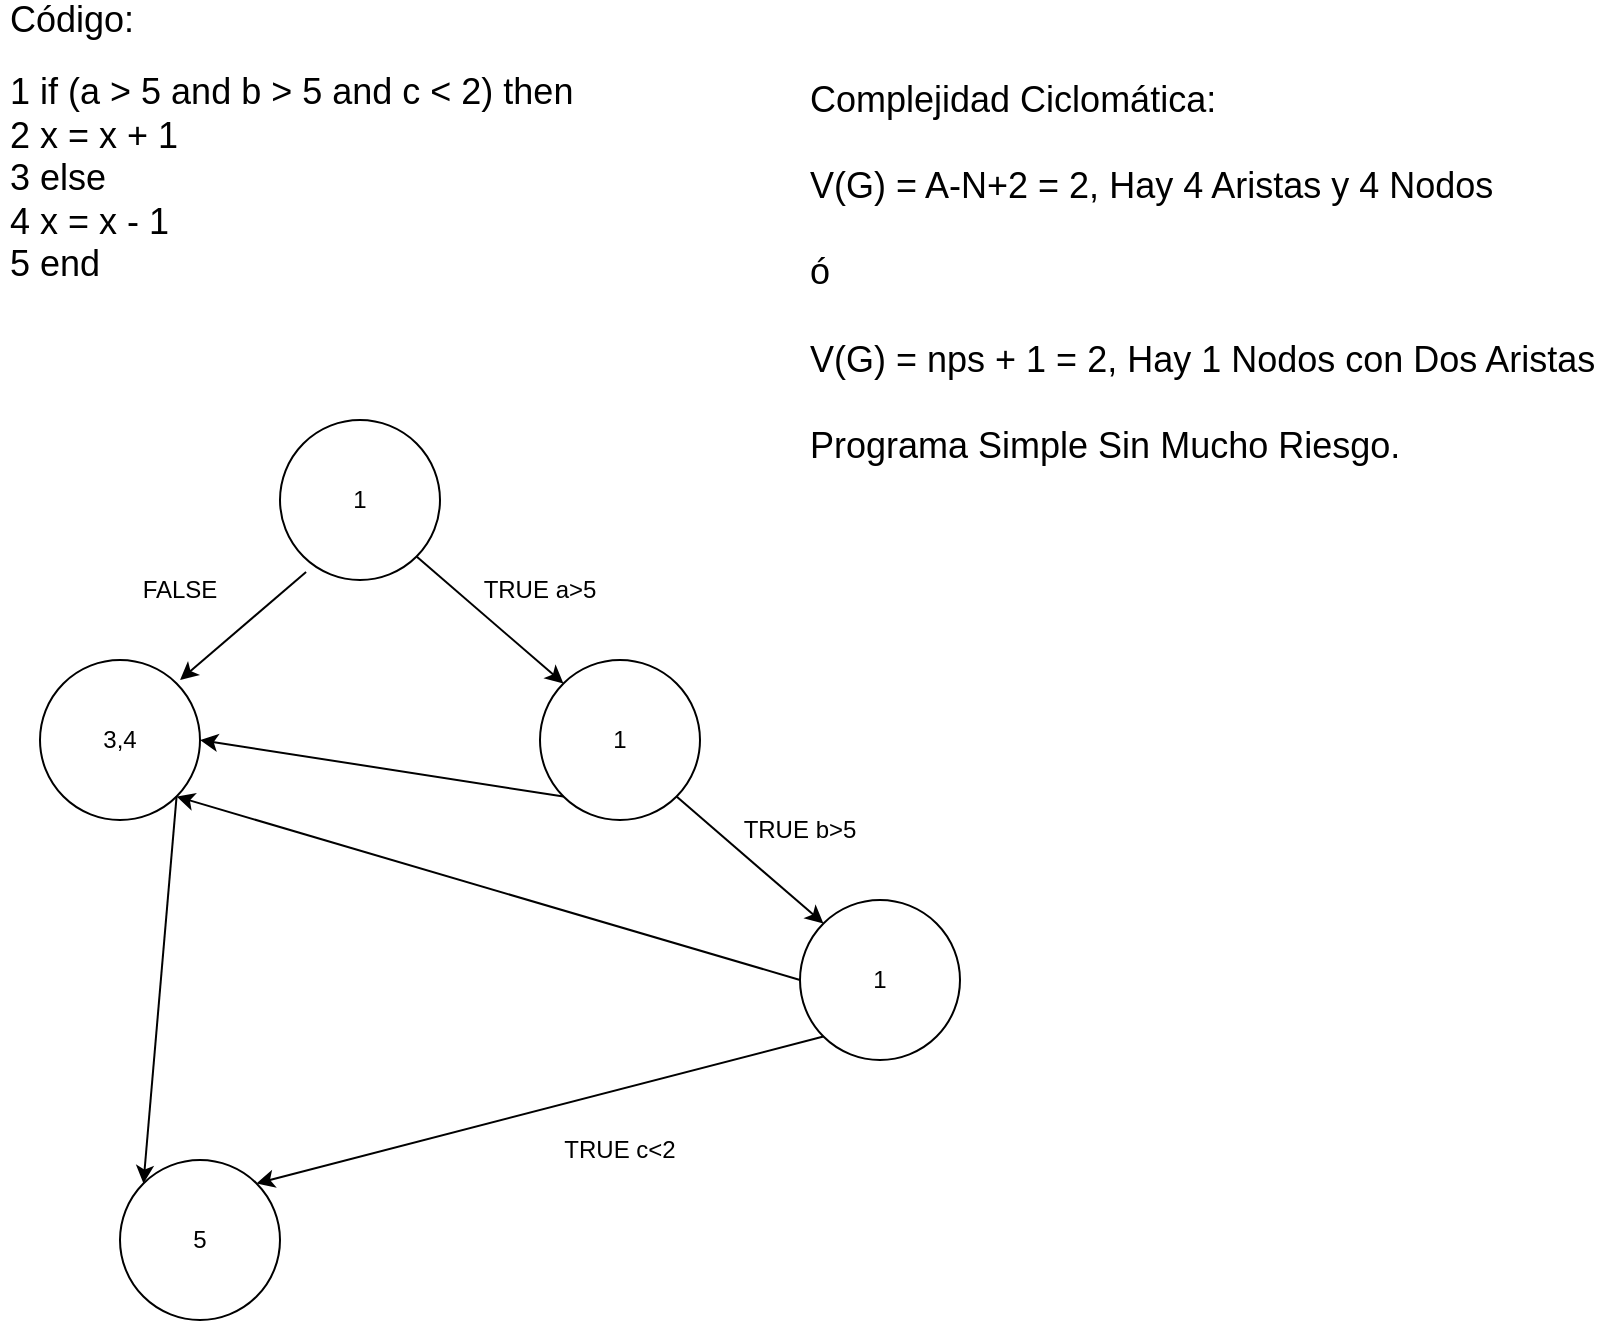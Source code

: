 <mxfile version="23.1.6" type="device">
  <diagram name="Página-1" id="lbi4iF0RO1f9NUFONs0d">
    <mxGraphModel dx="1434" dy="1989" grid="1" gridSize="10" guides="1" tooltips="1" connect="1" arrows="1" fold="1" page="1" pageScale="1" pageWidth="827" pageHeight="1169" math="0" shadow="0">
      <root>
        <mxCell id="0" />
        <mxCell id="1" parent="0" />
        <mxCell id="OIFktgtY4Z5cK-gP_005-1" value="&lt;font style=&quot;font-size: 18px;&quot;&gt;Código:&lt;/font&gt;&lt;br&gt;&lt;br&gt;&lt;font style=&quot;font-size: 18px;&quot;&gt;1 if (a &amp;gt; 5 and b &amp;gt; 5 and c &amp;lt; 2) then&lt;br&gt;2 x = x + 1&lt;br&gt;3 else&lt;br&gt;4 x = x - 1&lt;br&gt;5 end&lt;br&gt;&lt;/font&gt;" style="text;html=1;spacing=5;spacingTop=-20;whiteSpace=wrap;overflow=hidden;rounded=0;" parent="1" vertex="1">
          <mxGeometry width="300" height="200" as="geometry" />
        </mxCell>
        <mxCell id="OIFktgtY4Z5cK-gP_005-2" value="" style="ellipse;whiteSpace=wrap;html=1;aspect=fixed;" parent="1" vertex="1">
          <mxGeometry x="140" y="200" width="80" height="80" as="geometry" />
        </mxCell>
        <mxCell id="OIFktgtY4Z5cK-gP_005-3" value="1" style="text;html=1;align=center;verticalAlign=middle;whiteSpace=wrap;rounded=0;" parent="1" vertex="1">
          <mxGeometry x="150" y="225" width="60" height="30" as="geometry" />
        </mxCell>
        <mxCell id="OIFktgtY4Z5cK-gP_005-4" value="" style="ellipse;whiteSpace=wrap;html=1;aspect=fixed;" parent="1" vertex="1">
          <mxGeometry x="270" y="320" width="80" height="80" as="geometry" />
        </mxCell>
        <mxCell id="OIFktgtY4Z5cK-gP_005-5" value="" style="ellipse;whiteSpace=wrap;html=1;aspect=fixed;" parent="1" vertex="1">
          <mxGeometry x="20" y="320" width="80" height="80" as="geometry" />
        </mxCell>
        <mxCell id="OIFktgtY4Z5cK-gP_005-6" value="1" style="text;html=1;align=center;verticalAlign=middle;whiteSpace=wrap;rounded=0;" parent="1" vertex="1">
          <mxGeometry x="280" y="345" width="60" height="30" as="geometry" />
        </mxCell>
        <mxCell id="OIFktgtY4Z5cK-gP_005-7" value="3,4" style="text;html=1;align=center;verticalAlign=middle;whiteSpace=wrap;rounded=0;" parent="1" vertex="1">
          <mxGeometry x="30" y="345" width="60" height="30" as="geometry" />
        </mxCell>
        <mxCell id="OIFktgtY4Z5cK-gP_005-8" value="" style="endArrow=classic;html=1;rounded=0;entryX=0;entryY=0;entryDx=0;entryDy=0;exitX=1;exitY=1;exitDx=0;exitDy=0;" parent="1" source="OIFktgtY4Z5cK-gP_005-2" target="OIFktgtY4Z5cK-gP_005-4" edge="1">
          <mxGeometry width="50" height="50" relative="1" as="geometry">
            <mxPoint x="210" y="430" as="sourcePoint" />
            <mxPoint x="271.716" y="331.716" as="targetPoint" />
          </mxGeometry>
        </mxCell>
        <mxCell id="OIFktgtY4Z5cK-gP_005-9" value="" style="endArrow=classic;html=1;rounded=0;exitX=0.163;exitY=0.95;exitDx=0;exitDy=0;exitPerimeter=0;" parent="1" source="OIFktgtY4Z5cK-gP_005-2" edge="1">
          <mxGeometry width="50" height="50" relative="1" as="geometry">
            <mxPoint x="210" y="430" as="sourcePoint" />
            <mxPoint x="90" y="330" as="targetPoint" />
          </mxGeometry>
        </mxCell>
        <mxCell id="OIFktgtY4Z5cK-gP_005-10" value="TRUE a&amp;gt;5" style="text;html=1;align=center;verticalAlign=middle;whiteSpace=wrap;rounded=0;" parent="1" vertex="1">
          <mxGeometry x="240" y="270" width="60" height="30" as="geometry" />
        </mxCell>
        <mxCell id="OIFktgtY4Z5cK-gP_005-11" value="FALSE" style="text;html=1;align=center;verticalAlign=middle;whiteSpace=wrap;rounded=0;" parent="1" vertex="1">
          <mxGeometry x="60" y="270" width="60" height="30" as="geometry" />
        </mxCell>
        <mxCell id="OIFktgtY4Z5cK-gP_005-12" value="" style="ellipse;whiteSpace=wrap;html=1;aspect=fixed;" parent="1" vertex="1">
          <mxGeometry x="60" y="570" width="80" height="80" as="geometry" />
        </mxCell>
        <mxCell id="OIFktgtY4Z5cK-gP_005-13" value="" style="endArrow=classic;html=1;rounded=0;exitX=0;exitY=1;exitDx=0;exitDy=0;entryX=1;entryY=0.5;entryDx=0;entryDy=0;" parent="1" source="OIFktgtY4Z5cK-gP_005-4" target="OIFktgtY4Z5cK-gP_005-5" edge="1">
          <mxGeometry width="50" height="50" relative="1" as="geometry">
            <mxPoint x="271.716" y="388.284" as="sourcePoint" />
            <mxPoint x="210" y="390" as="targetPoint" />
          </mxGeometry>
        </mxCell>
        <mxCell id="OIFktgtY4Z5cK-gP_005-14" value="" style="endArrow=classic;html=1;rounded=0;exitX=1;exitY=1;exitDx=0;exitDy=0;entryX=0;entryY=0;entryDx=0;entryDy=0;" parent="1" source="OIFktgtY4Z5cK-gP_005-5" target="OIFktgtY4Z5cK-gP_005-12" edge="1">
          <mxGeometry width="50" height="50" relative="1" as="geometry">
            <mxPoint x="330" y="430" as="sourcePoint" />
            <mxPoint x="380" y="380" as="targetPoint" />
          </mxGeometry>
        </mxCell>
        <mxCell id="OIFktgtY4Z5cK-gP_005-15" value="5" style="text;html=1;align=center;verticalAlign=middle;whiteSpace=wrap;rounded=0;" parent="1" vertex="1">
          <mxGeometry x="70" y="595" width="60" height="30" as="geometry" />
        </mxCell>
        <mxCell id="OIFktgtY4Z5cK-gP_005-16" value="&lt;font style=&quot;font-size: 18px;&quot;&gt;Complejidad Ciclomática:&lt;br&gt;&lt;br&gt;&lt;/font&gt;&lt;font style=&quot;font-size: 18px;&quot;&gt;V(G) = A-N+2 = 2, Hay 4 Aristas y 4 Nodos&lt;br&gt;&lt;br&gt;ó&lt;br&gt;&lt;br&gt;V(G) = nps + 1 = 2, Hay 1 Nodos con Dos Aristas&lt;br&gt;&lt;br&gt;Programa Simple Sin Mucho Riesgo.&lt;/font&gt;" style="text;html=1;spacing=5;spacingTop=-20;whiteSpace=wrap;overflow=hidden;rounded=0;" parent="1" vertex="1">
          <mxGeometry x="400" y="40" width="410" height="290" as="geometry" />
        </mxCell>
        <mxCell id="hVonTDIY3AA2XjIr-Yvz-1" value="" style="ellipse;whiteSpace=wrap;html=1;aspect=fixed;" parent="1" vertex="1">
          <mxGeometry x="400" y="440" width="80" height="80" as="geometry" />
        </mxCell>
        <mxCell id="hVonTDIY3AA2XjIr-Yvz-2" value="1" style="text;html=1;align=center;verticalAlign=middle;whiteSpace=wrap;rounded=0;" parent="1" vertex="1">
          <mxGeometry x="410" y="465" width="60" height="30" as="geometry" />
        </mxCell>
        <mxCell id="hVonTDIY3AA2XjIr-Yvz-3" value="" style="endArrow=classic;html=1;rounded=0;entryX=0;entryY=0;entryDx=0;entryDy=0;exitX=1;exitY=1;exitDx=0;exitDy=0;" parent="1" source="OIFktgtY4Z5cK-gP_005-4" target="hVonTDIY3AA2XjIr-Yvz-1" edge="1">
          <mxGeometry width="50" height="50" relative="1" as="geometry">
            <mxPoint x="240" y="360" as="sourcePoint" />
            <mxPoint x="290" y="310" as="targetPoint" />
          </mxGeometry>
        </mxCell>
        <mxCell id="hVonTDIY3AA2XjIr-Yvz-4" value="TRUE b&amp;gt;5" style="text;html=1;align=center;verticalAlign=middle;whiteSpace=wrap;rounded=0;" parent="1" vertex="1">
          <mxGeometry x="370" y="390" width="60" height="30" as="geometry" />
        </mxCell>
        <mxCell id="hVonTDIY3AA2XjIr-Yvz-5" value="" style="endArrow=classic;html=1;rounded=0;entryX=1;entryY=0;entryDx=0;entryDy=0;exitX=0;exitY=1;exitDx=0;exitDy=0;" parent="1" source="hVonTDIY3AA2XjIr-Yvz-1" target="OIFktgtY4Z5cK-gP_005-12" edge="1">
          <mxGeometry width="50" height="50" relative="1" as="geometry">
            <mxPoint x="240" y="360" as="sourcePoint" />
            <mxPoint x="290" y="310" as="targetPoint" />
          </mxGeometry>
        </mxCell>
        <mxCell id="hVonTDIY3AA2XjIr-Yvz-6" value="TRUE c&amp;lt;2" style="text;html=1;align=center;verticalAlign=middle;whiteSpace=wrap;rounded=0;" parent="1" vertex="1">
          <mxGeometry x="280" y="550" width="60" height="30" as="geometry" />
        </mxCell>
        <mxCell id="hVonTDIY3AA2XjIr-Yvz-7" value="" style="endArrow=classic;html=1;rounded=0;entryX=1;entryY=1;entryDx=0;entryDy=0;exitX=0;exitY=0.5;exitDx=0;exitDy=0;" parent="1" source="hVonTDIY3AA2XjIr-Yvz-1" target="OIFktgtY4Z5cK-gP_005-5" edge="1">
          <mxGeometry width="50" height="50" relative="1" as="geometry">
            <mxPoint x="240" y="360" as="sourcePoint" />
            <mxPoint x="290" y="310" as="targetPoint" />
          </mxGeometry>
        </mxCell>
      </root>
    </mxGraphModel>
  </diagram>
</mxfile>
